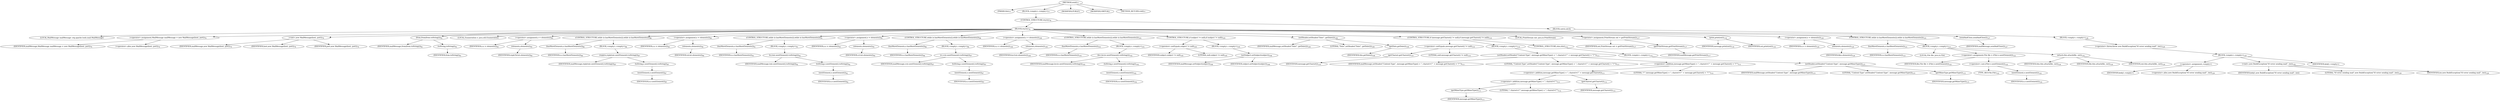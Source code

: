 digraph "send" {  
"17" [label = <(METHOD,send)<SUB>77</SUB>> ]
"6" [label = <(PARAM,this)<SUB>77</SUB>> ]
"18" [label = <(BLOCK,&lt;empty&gt;,&lt;empty&gt;)<SUB>77</SUB>> ]
"19" [label = <(CONTROL_STRUCTURE,try,try)<SUB>78</SUB>> ]
"20" [label = <(BLOCK,try,try)<SUB>78</SUB>> ]
"4" [label = <(LOCAL,MailMessage mailMessage: org.apache.tools.mail.MailMessage)> ]
"21" [label = <(&lt;operator&gt;.assignment,MailMessage mailMessage = new MailMessage(host, port))<SUB>79</SUB>> ]
"22" [label = <(IDENTIFIER,mailMessage,MailMessage mailMessage = new MailMessage(host, port))<SUB>79</SUB>> ]
"23" [label = <(&lt;operator&gt;.alloc,new MailMessage(host, port))<SUB>79</SUB>> ]
"24" [label = <(&lt;init&gt;,new MailMessage(host, port))<SUB>79</SUB>> ]
"3" [label = <(IDENTIFIER,mailMessage,new MailMessage(host, port))<SUB>79</SUB>> ]
"25" [label = <(IDENTIFIER,host,new MailMessage(host, port))<SUB>79</SUB>> ]
"26" [label = <(IDENTIFIER,port,new MailMessage(host, port))<SUB>79</SUB>> ]
"27" [label = <(from,from(from.toString()))<SUB>81</SUB>> ]
"28" [label = <(IDENTIFIER,mailMessage,from(from.toString()))<SUB>81</SUB>> ]
"29" [label = <(toString,toString())<SUB>81</SUB>> ]
"30" [label = <(IDENTIFIER,from,toString())<SUB>81</SUB>> ]
"31" [label = <(LOCAL,Enumeration e: java.util.Enumeration)> ]
"32" [label = <(&lt;operator&gt;.assignment,e = elements())<SUB>85</SUB>> ]
"33" [label = <(IDENTIFIER,e,e = elements())<SUB>85</SUB>> ]
"34" [label = <(elements,elements())<SUB>85</SUB>> ]
"35" [label = <(IDENTIFIER,replyToList,elements())<SUB>85</SUB>> ]
"36" [label = <(CONTROL_STRUCTURE,while (e.hasMoreElements()),while (e.hasMoreElements()))<SUB>86</SUB>> ]
"37" [label = <(hasMoreElements,e.hasMoreElements())<SUB>86</SUB>> ]
"38" [label = <(IDENTIFIER,e,e.hasMoreElements())<SUB>86</SUB>> ]
"39" [label = <(BLOCK,&lt;empty&gt;,&lt;empty&gt;)<SUB>86</SUB>> ]
"40" [label = <(replyto,replyto(e.nextElement().toString()))<SUB>87</SUB>> ]
"41" [label = <(IDENTIFIER,mailMessage,replyto(e.nextElement().toString()))<SUB>87</SUB>> ]
"42" [label = <(toString,e.nextElement().toString())<SUB>87</SUB>> ]
"43" [label = <(nextElement,e.nextElement())<SUB>87</SUB>> ]
"44" [label = <(IDENTIFIER,e,e.nextElement())<SUB>87</SUB>> ]
"45" [label = <(&lt;operator&gt;.assignment,e = elements())<SUB>90</SUB>> ]
"46" [label = <(IDENTIFIER,e,e = elements())<SUB>90</SUB>> ]
"47" [label = <(elements,elements())<SUB>90</SUB>> ]
"48" [label = <(IDENTIFIER,toList,elements())<SUB>90</SUB>> ]
"49" [label = <(CONTROL_STRUCTURE,while (e.hasMoreElements()),while (e.hasMoreElements()))<SUB>91</SUB>> ]
"50" [label = <(hasMoreElements,e.hasMoreElements())<SUB>91</SUB>> ]
"51" [label = <(IDENTIFIER,e,e.hasMoreElements())<SUB>91</SUB>> ]
"52" [label = <(BLOCK,&lt;empty&gt;,&lt;empty&gt;)<SUB>91</SUB>> ]
"53" [label = <(to,to(e.nextElement().toString()))<SUB>92</SUB>> ]
"54" [label = <(IDENTIFIER,mailMessage,to(e.nextElement().toString()))<SUB>92</SUB>> ]
"55" [label = <(toString,e.nextElement().toString())<SUB>92</SUB>> ]
"56" [label = <(nextElement,e.nextElement())<SUB>92</SUB>> ]
"57" [label = <(IDENTIFIER,e,e.nextElement())<SUB>92</SUB>> ]
"58" [label = <(&lt;operator&gt;.assignment,e = elements())<SUB>95</SUB>> ]
"59" [label = <(IDENTIFIER,e,e = elements())<SUB>95</SUB>> ]
"60" [label = <(elements,elements())<SUB>95</SUB>> ]
"61" [label = <(IDENTIFIER,ccList,elements())<SUB>95</SUB>> ]
"62" [label = <(CONTROL_STRUCTURE,while (e.hasMoreElements()),while (e.hasMoreElements()))<SUB>96</SUB>> ]
"63" [label = <(hasMoreElements,e.hasMoreElements())<SUB>96</SUB>> ]
"64" [label = <(IDENTIFIER,e,e.hasMoreElements())<SUB>96</SUB>> ]
"65" [label = <(BLOCK,&lt;empty&gt;,&lt;empty&gt;)<SUB>96</SUB>> ]
"66" [label = <(cc,cc(e.nextElement().toString()))<SUB>97</SUB>> ]
"67" [label = <(IDENTIFIER,mailMessage,cc(e.nextElement().toString()))<SUB>97</SUB>> ]
"68" [label = <(toString,e.nextElement().toString())<SUB>97</SUB>> ]
"69" [label = <(nextElement,e.nextElement())<SUB>97</SUB>> ]
"70" [label = <(IDENTIFIER,e,e.nextElement())<SUB>97</SUB>> ]
"71" [label = <(&lt;operator&gt;.assignment,e = elements())<SUB>100</SUB>> ]
"72" [label = <(IDENTIFIER,e,e = elements())<SUB>100</SUB>> ]
"73" [label = <(elements,elements())<SUB>100</SUB>> ]
"74" [label = <(IDENTIFIER,bccList,elements())<SUB>100</SUB>> ]
"75" [label = <(CONTROL_STRUCTURE,while (e.hasMoreElements()),while (e.hasMoreElements()))<SUB>101</SUB>> ]
"76" [label = <(hasMoreElements,e.hasMoreElements())<SUB>101</SUB>> ]
"77" [label = <(IDENTIFIER,e,e.hasMoreElements())<SUB>101</SUB>> ]
"78" [label = <(BLOCK,&lt;empty&gt;,&lt;empty&gt;)<SUB>101</SUB>> ]
"79" [label = <(bcc,bcc(e.nextElement().toString()))<SUB>102</SUB>> ]
"80" [label = <(IDENTIFIER,mailMessage,bcc(e.nextElement().toString()))<SUB>102</SUB>> ]
"81" [label = <(toString,e.nextElement().toString())<SUB>102</SUB>> ]
"82" [label = <(nextElement,e.nextElement())<SUB>102</SUB>> ]
"83" [label = <(IDENTIFIER,e,e.nextElement())<SUB>102</SUB>> ]
"84" [label = <(CONTROL_STRUCTURE,if (subject != null),if (subject != null))<SUB>105</SUB>> ]
"85" [label = <(&lt;operator&gt;.notEquals,subject != null)<SUB>105</SUB>> ]
"86" [label = <(IDENTIFIER,subject,subject != null)<SUB>105</SUB>> ]
"87" [label = <(LITERAL,null,subject != null)<SUB>105</SUB>> ]
"88" [label = <(BLOCK,&lt;empty&gt;,&lt;empty&gt;)<SUB>105</SUB>> ]
"89" [label = <(setSubject,setSubject(subject))<SUB>106</SUB>> ]
"90" [label = <(IDENTIFIER,mailMessage,setSubject(subject))<SUB>106</SUB>> ]
"91" [label = <(IDENTIFIER,subject,setSubject(subject))<SUB>106</SUB>> ]
"92" [label = <(setHeader,setHeader(&quot;Date&quot;, getDate()))<SUB>109</SUB>> ]
"93" [label = <(IDENTIFIER,mailMessage,setHeader(&quot;Date&quot;, getDate()))<SUB>109</SUB>> ]
"94" [label = <(LITERAL,&quot;Date&quot;,setHeader(&quot;Date&quot;, getDate()))<SUB>109</SUB>> ]
"95" [label = <(getDate,getDate())<SUB>109</SUB>> ]
"5" [label = <(IDENTIFIER,this,getDate())<SUB>109</SUB>> ]
"96" [label = <(CONTROL_STRUCTURE,if (message.getCharset() != null),if (message.getCharset() != null))<SUB>110</SUB>> ]
"97" [label = <(&lt;operator&gt;.notEquals,message.getCharset() != null)<SUB>110</SUB>> ]
"98" [label = <(getCharset,getCharset())<SUB>110</SUB>> ]
"99" [label = <(IDENTIFIER,message,getCharset())<SUB>110</SUB>> ]
"100" [label = <(LITERAL,null,message.getCharset() != null)<SUB>110</SUB>> ]
"101" [label = <(BLOCK,&lt;empty&gt;,&lt;empty&gt;)<SUB>110</SUB>> ]
"102" [label = <(setHeader,setHeader(&quot;Content-Type&quot;, message.getMimeType() + &quot;; charset=\&quot;&quot; + message.getCharset() + &quot;\&quot;&quot;))<SUB>111</SUB>> ]
"103" [label = <(IDENTIFIER,mailMessage,setHeader(&quot;Content-Type&quot;, message.getMimeType() + &quot;; charset=\&quot;&quot; + message.getCharset() + &quot;\&quot;&quot;))<SUB>111</SUB>> ]
"104" [label = <(LITERAL,&quot;Content-Type&quot;,setHeader(&quot;Content-Type&quot;, message.getMimeType() + &quot;; charset=\&quot;&quot; + message.getCharset() + &quot;\&quot;&quot;))<SUB>111</SUB>> ]
"105" [label = <(&lt;operator&gt;.addition,message.getMimeType() + &quot;; charset=\&quot;&quot; + message.getCharset() + &quot;\&quot;&quot;)<SUB>111</SUB>> ]
"106" [label = <(&lt;operator&gt;.addition,message.getMimeType() + &quot;; charset=\&quot;&quot; + message.getCharset())<SUB>111</SUB>> ]
"107" [label = <(&lt;operator&gt;.addition,message.getMimeType() + &quot;; charset=\&quot;&quot;)<SUB>111</SUB>> ]
"108" [label = <(getMimeType,getMimeType())<SUB>111</SUB>> ]
"109" [label = <(IDENTIFIER,message,getMimeType())<SUB>111</SUB>> ]
"110" [label = <(LITERAL,&quot;; charset=\&quot;&quot;,message.getMimeType() + &quot;; charset=\&quot;&quot;)<SUB>112</SUB>> ]
"111" [label = <(getCharset,getCharset())<SUB>112</SUB>> ]
"112" [label = <(IDENTIFIER,message,getCharset())<SUB>112</SUB>> ]
"113" [label = <(LITERAL,&quot;\&quot;&quot;,message.getMimeType() + &quot;; charset=\&quot;&quot; + message.getCharset() + &quot;\&quot;&quot;)<SUB>112</SUB>> ]
"114" [label = <(CONTROL_STRUCTURE,else,else)<SUB>114</SUB>> ]
"115" [label = <(BLOCK,&lt;empty&gt;,&lt;empty&gt;)<SUB>114</SUB>> ]
"116" [label = <(setHeader,setHeader(&quot;Content-Type&quot;, message.getMimeType()))<SUB>115</SUB>> ]
"117" [label = <(IDENTIFIER,mailMessage,setHeader(&quot;Content-Type&quot;, message.getMimeType()))<SUB>115</SUB>> ]
"118" [label = <(LITERAL,&quot;Content-Type&quot;,setHeader(&quot;Content-Type&quot;, message.getMimeType()))<SUB>115</SUB>> ]
"119" [label = <(getMimeType,getMimeType())<SUB>115</SUB>> ]
"120" [label = <(IDENTIFIER,message,getMimeType())<SUB>115</SUB>> ]
"121" [label = <(LOCAL,PrintStream out: java.io.PrintStream)> ]
"122" [label = <(&lt;operator&gt;.assignment,PrintStream out = getPrintStream())<SUB>117</SUB>> ]
"123" [label = <(IDENTIFIER,out,PrintStream out = getPrintStream())<SUB>117</SUB>> ]
"124" [label = <(getPrintStream,getPrintStream())<SUB>117</SUB>> ]
"125" [label = <(IDENTIFIER,mailMessage,getPrintStream())<SUB>117</SUB>> ]
"126" [label = <(print,print(out))<SUB>118</SUB>> ]
"127" [label = <(IDENTIFIER,message,print(out))<SUB>118</SUB>> ]
"128" [label = <(IDENTIFIER,out,print(out))<SUB>118</SUB>> ]
"129" [label = <(&lt;operator&gt;.assignment,e = elements())<SUB>120</SUB>> ]
"130" [label = <(IDENTIFIER,e,e = elements())<SUB>120</SUB>> ]
"131" [label = <(elements,elements())<SUB>120</SUB>> ]
"132" [label = <(IDENTIFIER,files,elements())<SUB>120</SUB>> ]
"133" [label = <(CONTROL_STRUCTURE,while (e.hasMoreElements()),while (e.hasMoreElements()))<SUB>121</SUB>> ]
"134" [label = <(hasMoreElements,e.hasMoreElements())<SUB>121</SUB>> ]
"135" [label = <(IDENTIFIER,e,e.hasMoreElements())<SUB>121</SUB>> ]
"136" [label = <(BLOCK,&lt;empty&gt;,&lt;empty&gt;)<SUB>121</SUB>> ]
"137" [label = <(LOCAL,File file: java.io.File)> ]
"138" [label = <(&lt;operator&gt;.assignment,File file = (File) e.nextElement())<SUB>122</SUB>> ]
"139" [label = <(IDENTIFIER,file,File file = (File) e.nextElement())<SUB>122</SUB>> ]
"140" [label = <(&lt;operator&gt;.cast,(File) e.nextElement())<SUB>122</SUB>> ]
"141" [label = <(TYPE_REF,File,File)<SUB>122</SUB>> ]
"142" [label = <(nextElement,e.nextElement())<SUB>122</SUB>> ]
"143" [label = <(IDENTIFIER,e,e.nextElement())<SUB>122</SUB>> ]
"144" [label = <(attach,this.attach(file, out))<SUB>124</SUB>> ]
"7" [label = <(IDENTIFIER,this,this.attach(file, out))<SUB>124</SUB>> ]
"145" [label = <(IDENTIFIER,file,this.attach(file, out))<SUB>124</SUB>> ]
"146" [label = <(IDENTIFIER,out,this.attach(file, out))<SUB>124</SUB>> ]
"147" [label = <(sendAndClose,sendAndClose())<SUB>127</SUB>> ]
"148" [label = <(IDENTIFIER,mailMessage,sendAndClose())<SUB>127</SUB>> ]
"149" [label = <(BLOCK,catch,catch)> ]
"150" [label = <(BLOCK,&lt;empty&gt;,&lt;empty&gt;)<SUB>128</SUB>> ]
"151" [label = <(&lt;operator&gt;.throw,throw new BuildException(&quot;IO error sending mail&quot;, ioe);)<SUB>129</SUB>> ]
"152" [label = <(BLOCK,&lt;empty&gt;,&lt;empty&gt;)<SUB>129</SUB>> ]
"153" [label = <(&lt;operator&gt;.assignment,&lt;empty&gt;)> ]
"154" [label = <(IDENTIFIER,$obj1,&lt;empty&gt;)> ]
"155" [label = <(&lt;operator&gt;.alloc,new BuildException(&quot;IO error sending mail&quot;, ioe))<SUB>129</SUB>> ]
"156" [label = <(&lt;init&gt;,new BuildException(&quot;IO error sending mail&quot;, ioe))<SUB>129</SUB>> ]
"157" [label = <(IDENTIFIER,$obj1,new BuildException(&quot;IO error sending mail&quot;, ioe))> ]
"158" [label = <(LITERAL,&quot;IO error sending mail&quot;,new BuildException(&quot;IO error sending mail&quot;, ioe))<SUB>129</SUB>> ]
"159" [label = <(IDENTIFIER,ioe,new BuildException(&quot;IO error sending mail&quot;, ioe))<SUB>129</SUB>> ]
"160" [label = <(IDENTIFIER,$obj1,&lt;empty&gt;)> ]
"161" [label = <(MODIFIER,PUBLIC)> ]
"162" [label = <(MODIFIER,VIRTUAL)> ]
"163" [label = <(METHOD_RETURN,void)<SUB>77</SUB>> ]
  "17" -> "6" 
  "17" -> "18" 
  "17" -> "161" 
  "17" -> "162" 
  "17" -> "163" 
  "18" -> "19" 
  "19" -> "20" 
  "19" -> "149" 
  "20" -> "4" 
  "20" -> "21" 
  "20" -> "24" 
  "20" -> "27" 
  "20" -> "31" 
  "20" -> "32" 
  "20" -> "36" 
  "20" -> "45" 
  "20" -> "49" 
  "20" -> "58" 
  "20" -> "62" 
  "20" -> "71" 
  "20" -> "75" 
  "20" -> "84" 
  "20" -> "92" 
  "20" -> "96" 
  "20" -> "121" 
  "20" -> "122" 
  "20" -> "126" 
  "20" -> "129" 
  "20" -> "133" 
  "20" -> "147" 
  "21" -> "22" 
  "21" -> "23" 
  "24" -> "3" 
  "24" -> "25" 
  "24" -> "26" 
  "27" -> "28" 
  "27" -> "29" 
  "29" -> "30" 
  "32" -> "33" 
  "32" -> "34" 
  "34" -> "35" 
  "36" -> "37" 
  "36" -> "39" 
  "37" -> "38" 
  "39" -> "40" 
  "40" -> "41" 
  "40" -> "42" 
  "42" -> "43" 
  "43" -> "44" 
  "45" -> "46" 
  "45" -> "47" 
  "47" -> "48" 
  "49" -> "50" 
  "49" -> "52" 
  "50" -> "51" 
  "52" -> "53" 
  "53" -> "54" 
  "53" -> "55" 
  "55" -> "56" 
  "56" -> "57" 
  "58" -> "59" 
  "58" -> "60" 
  "60" -> "61" 
  "62" -> "63" 
  "62" -> "65" 
  "63" -> "64" 
  "65" -> "66" 
  "66" -> "67" 
  "66" -> "68" 
  "68" -> "69" 
  "69" -> "70" 
  "71" -> "72" 
  "71" -> "73" 
  "73" -> "74" 
  "75" -> "76" 
  "75" -> "78" 
  "76" -> "77" 
  "78" -> "79" 
  "79" -> "80" 
  "79" -> "81" 
  "81" -> "82" 
  "82" -> "83" 
  "84" -> "85" 
  "84" -> "88" 
  "85" -> "86" 
  "85" -> "87" 
  "88" -> "89" 
  "89" -> "90" 
  "89" -> "91" 
  "92" -> "93" 
  "92" -> "94" 
  "92" -> "95" 
  "95" -> "5" 
  "96" -> "97" 
  "96" -> "101" 
  "96" -> "114" 
  "97" -> "98" 
  "97" -> "100" 
  "98" -> "99" 
  "101" -> "102" 
  "102" -> "103" 
  "102" -> "104" 
  "102" -> "105" 
  "105" -> "106" 
  "105" -> "113" 
  "106" -> "107" 
  "106" -> "111" 
  "107" -> "108" 
  "107" -> "110" 
  "108" -> "109" 
  "111" -> "112" 
  "114" -> "115" 
  "115" -> "116" 
  "116" -> "117" 
  "116" -> "118" 
  "116" -> "119" 
  "119" -> "120" 
  "122" -> "123" 
  "122" -> "124" 
  "124" -> "125" 
  "126" -> "127" 
  "126" -> "128" 
  "129" -> "130" 
  "129" -> "131" 
  "131" -> "132" 
  "133" -> "134" 
  "133" -> "136" 
  "134" -> "135" 
  "136" -> "137" 
  "136" -> "138" 
  "136" -> "144" 
  "138" -> "139" 
  "138" -> "140" 
  "140" -> "141" 
  "140" -> "142" 
  "142" -> "143" 
  "144" -> "7" 
  "144" -> "145" 
  "144" -> "146" 
  "147" -> "148" 
  "149" -> "150" 
  "150" -> "151" 
  "151" -> "152" 
  "152" -> "153" 
  "152" -> "156" 
  "152" -> "160" 
  "153" -> "154" 
  "153" -> "155" 
  "156" -> "157" 
  "156" -> "158" 
  "156" -> "159" 
}
